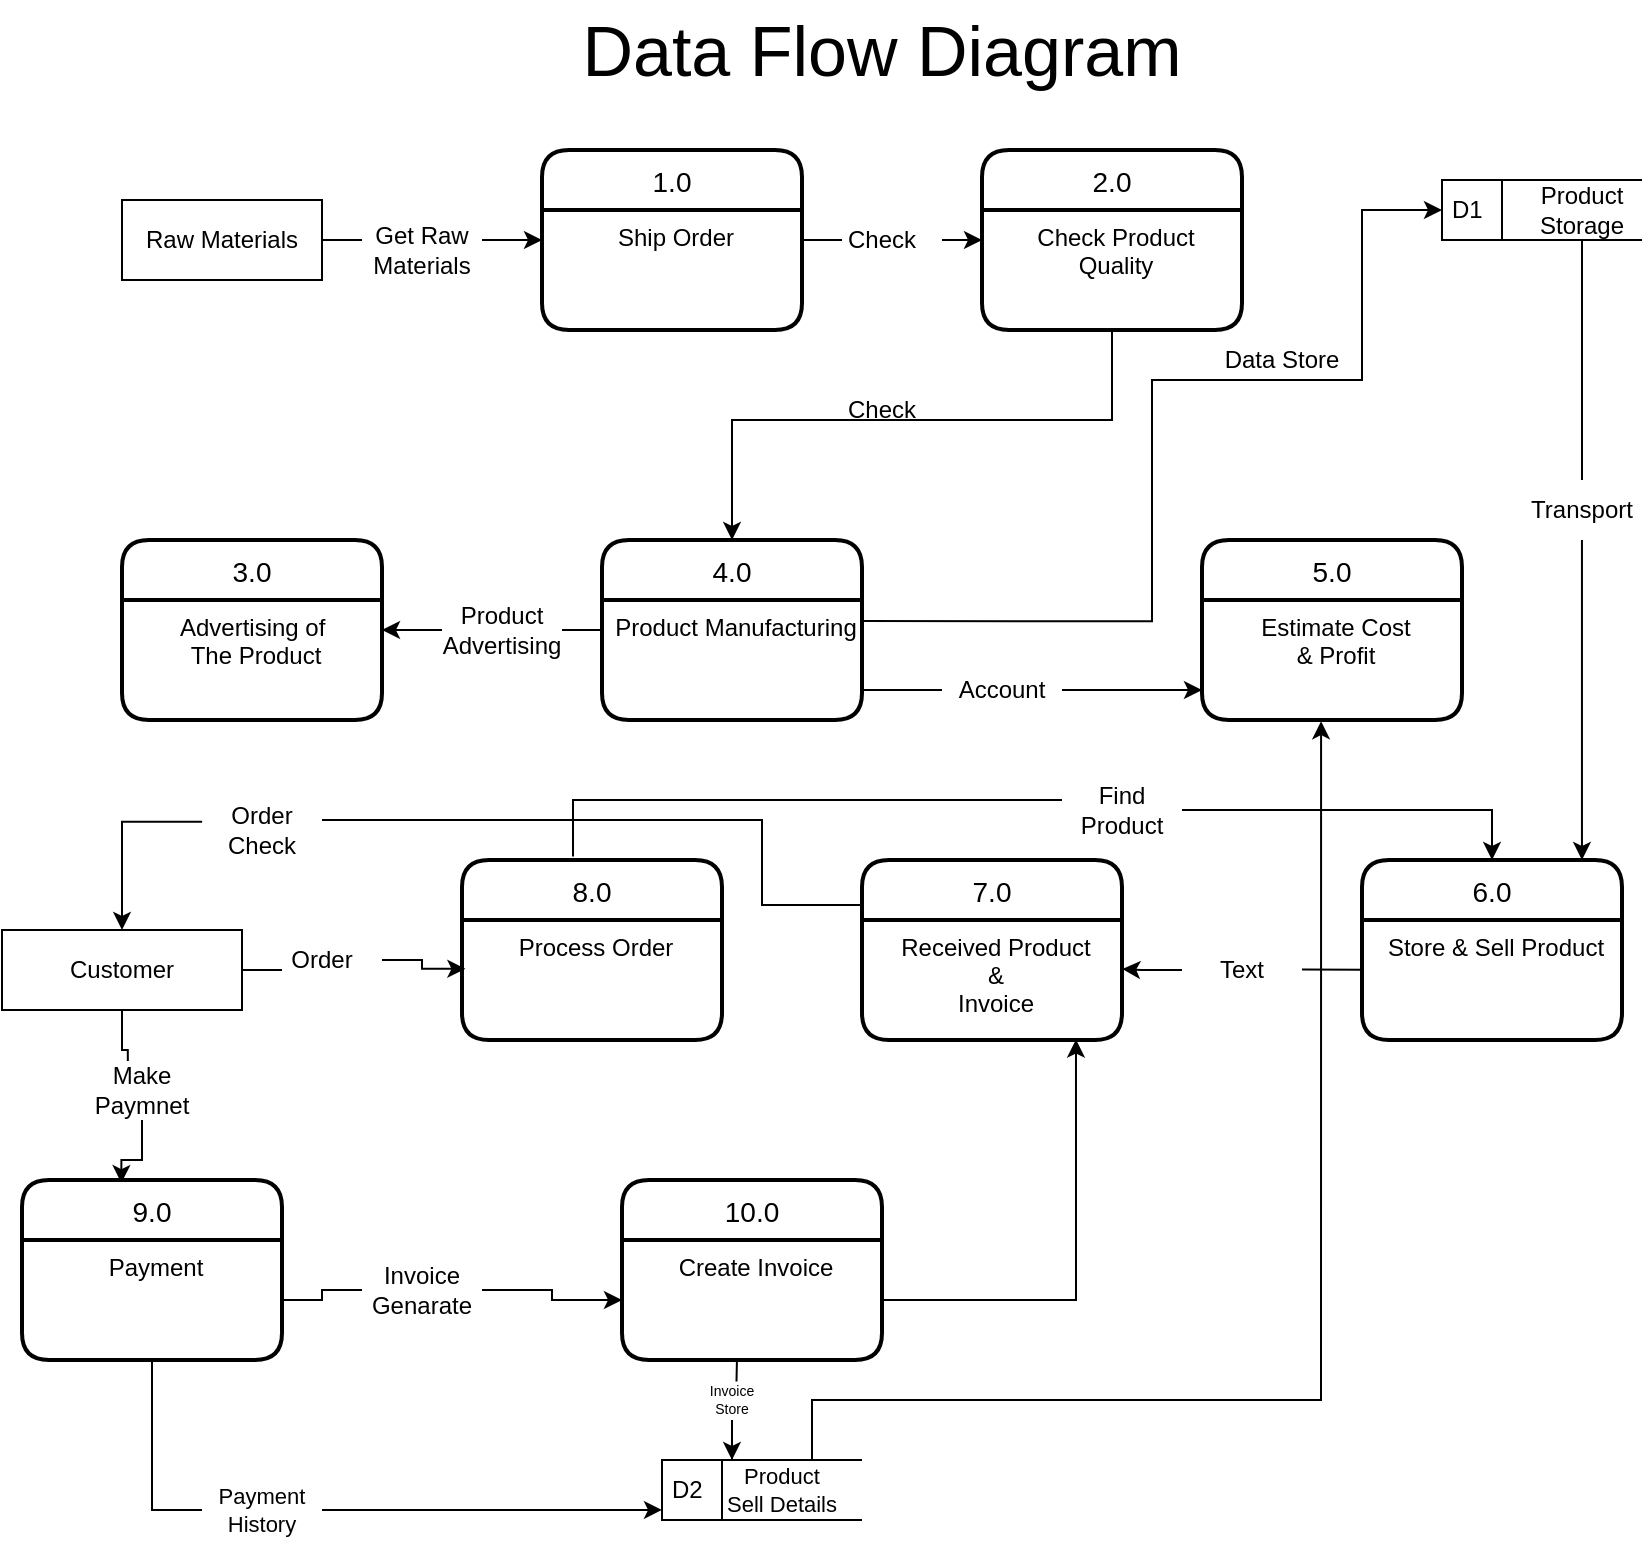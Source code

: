 <mxfile version="20.0.4" type="device"><diagram id="H6VyqFedZ4tYLSVQsxkB" name="Page-1"><mxGraphModel dx="2297" dy="867" grid="1" gridSize="10" guides="1" tooltips="1" connect="1" arrows="1" fold="1" page="1" pageScale="1" pageWidth="850" pageHeight="1100" math="0" shadow="0"><root><mxCell id="0"/><mxCell id="1" parent="0"/><mxCell id="tHhc_4k6ziMnKxx848aE-16" style="edgeStyle=orthogonalEdgeStyle;rounded=0;orthogonalLoop=1;jettySize=auto;html=1;entryX=0;entryY=0.25;entryDx=0;entryDy=0;startArrow=none;" edge="1" parent="1" source="tHhc_4k6ziMnKxx848aE-17" target="tHhc_4k6ziMnKxx848aE-15"><mxGeometry relative="1" as="geometry"><mxPoint x="230" y="150" as="targetPoint"/><Array as="points"><mxPoint x="220" y="150"/><mxPoint x="220" y="150"/></Array></mxGeometry></mxCell><mxCell id="tHhc_4k6ziMnKxx848aE-13" value="Raw Materials" style="whiteSpace=wrap;html=1;align=center;" vertex="1" parent="1"><mxGeometry x="30" y="130" width="100" height="40" as="geometry"/></mxCell><mxCell id="tHhc_4k6ziMnKxx848aE-24" style="edgeStyle=orthogonalEdgeStyle;rounded=0;orthogonalLoop=1;jettySize=auto;html=1;entryX=0;entryY=0.25;entryDx=0;entryDy=0;startArrow=none;" edge="1" parent="1" source="tHhc_4k6ziMnKxx848aE-25" target="tHhc_4k6ziMnKxx848aE-23"><mxGeometry relative="1" as="geometry"/></mxCell><mxCell id="tHhc_4k6ziMnKxx848aE-14" value="1.0" style="swimlane;childLayout=stackLayout;horizontal=1;startSize=30;horizontalStack=0;rounded=1;fontSize=14;fontStyle=0;strokeWidth=2;resizeParent=0;resizeLast=1;shadow=0;dashed=0;align=center;" vertex="1" parent="1"><mxGeometry x="240" y="105" width="130" height="90" as="geometry"/></mxCell><mxCell id="tHhc_4k6ziMnKxx848aE-15" value="Ship Order" style="align=center;strokeColor=none;fillColor=none;spacingLeft=4;fontSize=12;verticalAlign=top;resizable=0;rotatable=0;part=1;" vertex="1" parent="tHhc_4k6ziMnKxx848aE-14"><mxGeometry y="30" width="130" height="60" as="geometry"/></mxCell><mxCell id="tHhc_4k6ziMnKxx848aE-22" value="2.0" style="swimlane;childLayout=stackLayout;horizontal=1;startSize=30;horizontalStack=0;rounded=1;fontSize=14;fontStyle=0;strokeWidth=2;resizeParent=0;resizeLast=1;shadow=0;dashed=0;align=center;" vertex="1" parent="1"><mxGeometry x="460" y="105" width="130" height="90" as="geometry"/></mxCell><mxCell id="tHhc_4k6ziMnKxx848aE-23" value="Check Product&#10;Quality" style="align=center;strokeColor=none;fillColor=none;spacingLeft=4;fontSize=12;verticalAlign=top;resizable=0;rotatable=0;part=1;" vertex="1" parent="tHhc_4k6ziMnKxx848aE-22"><mxGeometry y="30" width="130" height="60" as="geometry"/></mxCell><mxCell id="tHhc_4k6ziMnKxx848aE-25" value="Check" style="text;html=1;strokeColor=none;fillColor=none;align=center;verticalAlign=middle;whiteSpace=wrap;rounded=0;" vertex="1" parent="1"><mxGeometry x="380" y="135" width="60" height="30" as="geometry"/></mxCell><mxCell id="tHhc_4k6ziMnKxx848aE-28" value="" style="edgeStyle=orthogonalEdgeStyle;rounded=0;orthogonalLoop=1;jettySize=auto;html=1;endArrow=none;" edge="1" parent="1" source="tHhc_4k6ziMnKxx848aE-14"><mxGeometry relative="1" as="geometry"><mxPoint x="370" y="150" as="sourcePoint"/><mxPoint x="390" y="150" as="targetPoint"/></mxGeometry></mxCell><mxCell id="tHhc_4k6ziMnKxx848aE-17" value="Get Raw&lt;br&gt;Materials" style="text;html=1;strokeColor=none;fillColor=none;align=center;verticalAlign=middle;whiteSpace=wrap;rounded=0;" vertex="1" parent="1"><mxGeometry x="150" y="140" width="60" height="30" as="geometry"/></mxCell><mxCell id="tHhc_4k6ziMnKxx848aE-29" value="" style="edgeStyle=orthogonalEdgeStyle;rounded=0;orthogonalLoop=1;jettySize=auto;html=1;endArrow=none;" edge="1" parent="1" source="tHhc_4k6ziMnKxx848aE-13"><mxGeometry relative="1" as="geometry"><mxPoint x="150" y="150" as="targetPoint"/><mxPoint x="130" y="150" as="sourcePoint"/></mxGeometry></mxCell><mxCell id="tHhc_4k6ziMnKxx848aE-30" value="3.0" style="swimlane;childLayout=stackLayout;horizontal=1;startSize=30;horizontalStack=0;rounded=1;fontSize=14;fontStyle=0;strokeWidth=2;resizeParent=0;resizeLast=1;shadow=0;dashed=0;align=center;" vertex="1" parent="1"><mxGeometry x="30" y="300" width="130" height="90" as="geometry"/></mxCell><mxCell id="tHhc_4k6ziMnKxx848aE-31" value="Advertising of &#10;The Product" style="align=center;strokeColor=none;fillColor=none;spacingLeft=4;fontSize=12;verticalAlign=top;resizable=0;rotatable=0;part=1;" vertex="1" parent="tHhc_4k6ziMnKxx848aE-30"><mxGeometry y="30" width="130" height="60" as="geometry"/></mxCell><mxCell id="tHhc_4k6ziMnKxx848aE-35" value="" style="edgeStyle=orthogonalEdgeStyle;rounded=0;orthogonalLoop=1;jettySize=auto;html=1;startArrow=none;" edge="1" parent="1" source="tHhc_4k6ziMnKxx848aE-36" target="tHhc_4k6ziMnKxx848aE-31"><mxGeometry relative="1" as="geometry"><Array as="points"><mxPoint x="190" y="345"/></Array></mxGeometry></mxCell><mxCell id="tHhc_4k6ziMnKxx848aE-32" value="4.0" style="swimlane;childLayout=stackLayout;horizontal=1;startSize=30;horizontalStack=0;rounded=1;fontSize=14;fontStyle=0;strokeWidth=2;resizeParent=0;resizeLast=1;shadow=0;dashed=0;align=center;" vertex="1" parent="1"><mxGeometry x="270" y="300" width="130" height="90" as="geometry"/></mxCell><mxCell id="tHhc_4k6ziMnKxx848aE-33" value="Product Manufacturing" style="align=center;strokeColor=none;fillColor=none;spacingLeft=4;fontSize=12;verticalAlign=top;resizable=0;rotatable=0;part=1;" vertex="1" parent="tHhc_4k6ziMnKxx848aE-32"><mxGeometry y="30" width="130" height="60" as="geometry"/></mxCell><mxCell id="tHhc_4k6ziMnKxx848aE-36" value="Product&lt;br&gt;Advertising" style="text;html=1;strokeColor=none;fillColor=none;align=center;verticalAlign=middle;whiteSpace=wrap;rounded=0;" vertex="1" parent="1"><mxGeometry x="190" y="330" width="60" height="30" as="geometry"/></mxCell><mxCell id="tHhc_4k6ziMnKxx848aE-37" value="" style="edgeStyle=orthogonalEdgeStyle;rounded=0;orthogonalLoop=1;jettySize=auto;html=1;endArrow=none;" edge="1" parent="1" source="tHhc_4k6ziMnKxx848aE-32" target="tHhc_4k6ziMnKxx848aE-36"><mxGeometry relative="1" as="geometry"><mxPoint x="260" y="345" as="sourcePoint"/><mxPoint x="170.0" y="345" as="targetPoint"/><Array as="points"><mxPoint x="190" y="345"/></Array></mxGeometry></mxCell><mxCell id="tHhc_4k6ziMnKxx848aE-39" style="edgeStyle=orthogonalEdgeStyle;rounded=0;orthogonalLoop=1;jettySize=auto;html=1;entryX=0.5;entryY=0;entryDx=0;entryDy=0;" edge="1" parent="1" source="tHhc_4k6ziMnKxx848aE-23" target="tHhc_4k6ziMnKxx848aE-32"><mxGeometry relative="1" as="geometry"><Array as="points"><mxPoint x="525" y="240"/><mxPoint x="335" y="240"/></Array></mxGeometry></mxCell><mxCell id="tHhc_4k6ziMnKxx848aE-41" value="Check" style="text;html=1;strokeColor=none;fillColor=none;align=center;verticalAlign=middle;whiteSpace=wrap;rounded=0;" vertex="1" parent="1"><mxGeometry x="380" y="220" width="60" height="30" as="geometry"/></mxCell><mxCell id="tHhc_4k6ziMnKxx848aE-47" value="5.0" style="swimlane;childLayout=stackLayout;horizontal=1;startSize=30;horizontalStack=0;rounded=1;fontSize=14;fontStyle=0;strokeWidth=2;resizeParent=0;resizeLast=1;shadow=0;dashed=0;align=center;" vertex="1" parent="1"><mxGeometry x="570" y="300" width="130" height="90" as="geometry"/></mxCell><mxCell id="tHhc_4k6ziMnKxx848aE-48" value="Estimate Cost&#10;&amp; Profit" style="align=center;strokeColor=none;fillColor=none;spacingLeft=4;fontSize=12;verticalAlign=top;resizable=0;rotatable=0;part=1;" vertex="1" parent="tHhc_4k6ziMnKxx848aE-47"><mxGeometry y="30" width="130" height="60" as="geometry"/></mxCell><mxCell id="tHhc_4k6ziMnKxx848aE-51" value="D1" style="html=1;dashed=0;whitespace=wrap;shape=mxgraph.dfd.dataStoreID;align=left;spacingLeft=3;points=[[0,0],[0.5,0],[1,0],[0,0.5],[1,0.5],[0,1],[0.5,1],[1,1]];" vertex="1" parent="1"><mxGeometry x="690" y="120" width="100" height="30" as="geometry"/></mxCell><mxCell id="tHhc_4k6ziMnKxx848aE-52" style="edgeStyle=orthogonalEdgeStyle;rounded=0;orthogonalLoop=1;jettySize=auto;html=1;startArrow=none;exitX=0.995;exitY=0.176;exitDx=0;exitDy=0;exitPerimeter=0;" edge="1" parent="1" source="tHhc_4k6ziMnKxx848aE-33"><mxGeometry relative="1" as="geometry"><mxPoint x="410" y="340" as="sourcePoint"/><mxPoint x="690" y="135" as="targetPoint"/><Array as="points"><mxPoint x="545" y="341"/><mxPoint x="545" y="220"/><mxPoint x="650" y="220"/><mxPoint x="650" y="135"/></Array></mxGeometry></mxCell><mxCell id="tHhc_4k6ziMnKxx848aE-71" style="edgeStyle=orthogonalEdgeStyle;rounded=0;orthogonalLoop=1;jettySize=auto;html=1;entryX=0.846;entryY=0;entryDx=0;entryDy=0;entryPerimeter=0;startArrow=none;" edge="1" parent="1" source="tHhc_4k6ziMnKxx848aE-72" target="tHhc_4k6ziMnKxx848aE-63"><mxGeometry relative="1" as="geometry"/></mxCell><mxCell id="tHhc_4k6ziMnKxx848aE-53" value="Product Storage" style="text;html=1;strokeColor=none;fillColor=none;align=center;verticalAlign=middle;whiteSpace=wrap;rounded=0;" vertex="1" parent="1"><mxGeometry x="730" y="120" width="60" height="30" as="geometry"/></mxCell><mxCell id="tHhc_4k6ziMnKxx848aE-55" style="edgeStyle=orthogonalEdgeStyle;rounded=0;orthogonalLoop=1;jettySize=auto;html=1;exitX=1;exitY=0.5;exitDx=0;exitDy=0;entryX=0;entryY=0.75;entryDx=0;entryDy=0;startArrow=none;" edge="1" parent="1" source="tHhc_4k6ziMnKxx848aE-56" target="tHhc_4k6ziMnKxx848aE-48"><mxGeometry relative="1" as="geometry"><Array as="points"><mxPoint x="520" y="375"/><mxPoint x="520" y="375"/></Array></mxGeometry></mxCell><mxCell id="tHhc_4k6ziMnKxx848aE-56" value="Account" style="text;html=1;strokeColor=none;fillColor=none;align=center;verticalAlign=middle;whiteSpace=wrap;rounded=0;" vertex="1" parent="1"><mxGeometry x="440" y="360" width="60" height="30" as="geometry"/></mxCell><mxCell id="tHhc_4k6ziMnKxx848aE-58" value="" style="edgeStyle=orthogonalEdgeStyle;rounded=0;orthogonalLoop=1;jettySize=auto;html=1;exitX=1;exitY=0.75;exitDx=0;exitDy=0;entryX=0;entryY=0.5;entryDx=0;entryDy=0;endArrow=none;" edge="1" parent="1" source="tHhc_4k6ziMnKxx848aE-33" target="tHhc_4k6ziMnKxx848aE-56"><mxGeometry relative="1" as="geometry"><mxPoint x="400" y="375" as="sourcePoint"/><mxPoint x="570" y="375" as="targetPoint"/><Array as="points"><mxPoint x="430" y="375"/><mxPoint x="430" y="375"/></Array></mxGeometry></mxCell><mxCell id="tHhc_4k6ziMnKxx848aE-59" value="Data Store" style="text;html=1;strokeColor=none;fillColor=none;align=center;verticalAlign=middle;whiteSpace=wrap;rounded=0;" vertex="1" parent="1"><mxGeometry x="580" y="195" width="60" height="30" as="geometry"/></mxCell><mxCell id="tHhc_4k6ziMnKxx848aE-63" value="6.0" style="swimlane;childLayout=stackLayout;horizontal=1;startSize=30;horizontalStack=0;rounded=1;fontSize=14;fontStyle=0;strokeWidth=2;resizeParent=0;resizeLast=1;shadow=0;dashed=0;align=center;" vertex="1" parent="1"><mxGeometry x="650" y="460" width="130" height="90" as="geometry"/></mxCell><mxCell id="tHhc_4k6ziMnKxx848aE-64" value="Store &amp; Sell Product" style="align=center;strokeColor=none;fillColor=none;spacingLeft=4;fontSize=12;verticalAlign=top;resizable=0;rotatable=0;part=1;" vertex="1" parent="tHhc_4k6ziMnKxx848aE-63"><mxGeometry y="30" width="130" height="60" as="geometry"/></mxCell><mxCell id="tHhc_4k6ziMnKxx848aE-66" value="7.0" style="swimlane;childLayout=stackLayout;horizontal=1;startSize=30;horizontalStack=0;rounded=1;fontSize=14;fontStyle=0;strokeWidth=2;resizeParent=0;resizeLast=1;shadow=0;dashed=0;align=center;" vertex="1" parent="1"><mxGeometry x="400" y="460" width="130" height="90" as="geometry"/></mxCell><mxCell id="tHhc_4k6ziMnKxx848aE-67" value="Received Product&#10;&amp;&#10;Invoice" style="align=center;strokeColor=none;fillColor=none;spacingLeft=4;fontSize=12;verticalAlign=top;resizable=0;rotatable=0;part=1;" vertex="1" parent="tHhc_4k6ziMnKxx848aE-66"><mxGeometry y="30" width="130" height="60" as="geometry"/></mxCell><mxCell id="tHhc_4k6ziMnKxx848aE-68" style="edgeStyle=orthogonalEdgeStyle;rounded=0;orthogonalLoop=1;jettySize=auto;html=1;entryX=1.001;entryY=0.408;entryDx=0;entryDy=0;startArrow=none;entryPerimeter=0;" edge="1" parent="1" source="tHhc_4k6ziMnKxx848aE-69" target="tHhc_4k6ziMnKxx848aE-67"><mxGeometry relative="1" as="geometry"/></mxCell><mxCell id="tHhc_4k6ziMnKxx848aE-69" value="Text" style="text;html=1;strokeColor=none;fillColor=none;align=center;verticalAlign=middle;whiteSpace=wrap;rounded=0;" vertex="1" parent="1"><mxGeometry x="560" y="500" width="60" height="30" as="geometry"/></mxCell><mxCell id="tHhc_4k6ziMnKxx848aE-70" value="" style="edgeStyle=orthogonalEdgeStyle;rounded=0;orthogonalLoop=1;jettySize=auto;html=1;entryX=1;entryY=0.5;entryDx=0;entryDy=0;endArrow=none;exitX=0.003;exitY=0.414;exitDx=0;exitDy=0;exitPerimeter=0;" edge="1" parent="1" source="tHhc_4k6ziMnKxx848aE-64" target="tHhc_4k6ziMnKxx848aE-69"><mxGeometry relative="1" as="geometry"><mxPoint x="650.0" y="520" as="sourcePoint"/><mxPoint x="530.0" y="520" as="targetPoint"/></mxGeometry></mxCell><mxCell id="tHhc_4k6ziMnKxx848aE-72" value="Transport" style="text;html=1;strokeColor=none;fillColor=none;align=center;verticalAlign=middle;whiteSpace=wrap;rounded=0;" vertex="1" parent="1"><mxGeometry x="730" y="270" width="60" height="30" as="geometry"/></mxCell><mxCell id="tHhc_4k6ziMnKxx848aE-73" value="" style="edgeStyle=orthogonalEdgeStyle;rounded=0;orthogonalLoop=1;jettySize=auto;html=1;entryX=0.5;entryY=0;entryDx=0;entryDy=0;endArrow=none;" edge="1" parent="1" source="tHhc_4k6ziMnKxx848aE-53" target="tHhc_4k6ziMnKxx848aE-72"><mxGeometry relative="1" as="geometry"><mxPoint x="759.98" y="150" as="sourcePoint"/><mxPoint x="759.98" y="460" as="targetPoint"/><Array as="points"/></mxGeometry></mxCell><mxCell id="tHhc_4k6ziMnKxx848aE-74" value="8.0" style="swimlane;childLayout=stackLayout;horizontal=1;startSize=30;horizontalStack=0;rounded=1;fontSize=14;fontStyle=0;strokeWidth=2;resizeParent=0;resizeLast=1;shadow=0;dashed=0;align=center;" vertex="1" parent="1"><mxGeometry x="200" y="460" width="130" height="90" as="geometry"/></mxCell><mxCell id="tHhc_4k6ziMnKxx848aE-75" value="Process Order" style="align=center;strokeColor=none;fillColor=none;spacingLeft=4;fontSize=12;verticalAlign=top;resizable=0;rotatable=0;part=1;" vertex="1" parent="tHhc_4k6ziMnKxx848aE-74"><mxGeometry y="30" width="130" height="60" as="geometry"/></mxCell><mxCell id="tHhc_4k6ziMnKxx848aE-83" style="edgeStyle=orthogonalEdgeStyle;rounded=0;orthogonalLoop=1;jettySize=auto;html=1;entryX=0.5;entryY=0;entryDx=0;entryDy=0;" edge="1" parent="1" source="tHhc_4k6ziMnKxx848aE-78" target="tHhc_4k6ziMnKxx848aE-63"><mxGeometry relative="1" as="geometry"><mxPoint x="690" y="430" as="targetPoint"/></mxGeometry></mxCell><mxCell id="tHhc_4k6ziMnKxx848aE-78" value="Find Product" style="text;html=1;strokeColor=none;fillColor=none;align=center;verticalAlign=middle;whiteSpace=wrap;rounded=0;" vertex="1" parent="1"><mxGeometry x="500" y="420" width="60" height="30" as="geometry"/></mxCell><mxCell id="tHhc_4k6ziMnKxx848aE-90" value="" style="endArrow=none;html=1;rounded=0;exitX=0.427;exitY=-0.02;exitDx=0;exitDy=0;exitPerimeter=0;edgeStyle=orthogonalEdgeStyle;" edge="1" parent="1" source="tHhc_4k6ziMnKxx848aE-74"><mxGeometry width="50" height="50" relative="1" as="geometry"><mxPoint x="220" y="460" as="sourcePoint"/><mxPoint x="500" y="430" as="targetPoint"/><Array as="points"><mxPoint x="256" y="430"/></Array></mxGeometry></mxCell><mxCell id="tHhc_4k6ziMnKxx848aE-96" style="edgeStyle=orthogonalEdgeStyle;rounded=0;orthogonalLoop=1;jettySize=auto;html=1;entryX=0.013;entryY=0.407;entryDx=0;entryDy=0;entryPerimeter=0;startArrow=none;exitX=1;exitY=0.5;exitDx=0;exitDy=0;" edge="1" parent="1" source="tHhc_4k6ziMnKxx848aE-97" target="tHhc_4k6ziMnKxx848aE-75"><mxGeometry relative="1" as="geometry"><Array as="points"><mxPoint x="180" y="510"/><mxPoint x="180" y="514"/></Array></mxGeometry></mxCell><mxCell id="tHhc_4k6ziMnKxx848aE-101" style="edgeStyle=orthogonalEdgeStyle;rounded=0;orthogonalLoop=1;jettySize=auto;html=1;entryX=0.382;entryY=0.017;entryDx=0;entryDy=0;entryPerimeter=0;startArrow=none;" edge="1" parent="1" source="tHhc_4k6ziMnKxx848aE-104" target="tHhc_4k6ziMnKxx848aE-99"><mxGeometry relative="1" as="geometry"/></mxCell><mxCell id="tHhc_4k6ziMnKxx848aE-91" value="Customer" style="rounded=0;whiteSpace=wrap;html=1;" vertex="1" parent="1"><mxGeometry x="-30" y="495" width="120" height="40" as="geometry"/></mxCell><mxCell id="tHhc_4k6ziMnKxx848aE-92" style="edgeStyle=orthogonalEdgeStyle;rounded=0;orthogonalLoop=1;jettySize=auto;html=1;entryX=0.5;entryY=0;entryDx=0;entryDy=0;exitX=0.001;exitY=0.362;exitDx=0;exitDy=0;startArrow=none;exitPerimeter=0;" edge="1" parent="1" source="tHhc_4k6ziMnKxx848aE-93" target="tHhc_4k6ziMnKxx848aE-91"><mxGeometry relative="1" as="geometry"><Array as="points"><mxPoint x="30" y="441"/></Array></mxGeometry></mxCell><mxCell id="tHhc_4k6ziMnKxx848aE-93" value="Order Check" style="text;html=1;strokeColor=none;fillColor=none;align=center;verticalAlign=middle;whiteSpace=wrap;rounded=0;" vertex="1" parent="1"><mxGeometry x="70" y="430" width="60" height="30" as="geometry"/></mxCell><mxCell id="tHhc_4k6ziMnKxx848aE-94" value="" style="edgeStyle=orthogonalEdgeStyle;rounded=0;orthogonalLoop=1;jettySize=auto;html=1;exitX=0;exitY=0.25;exitDx=0;exitDy=0;endArrow=none;" edge="1" parent="1" source="tHhc_4k6ziMnKxx848aE-66"><mxGeometry relative="1" as="geometry"><mxPoint x="400" y="490" as="sourcePoint"/><mxPoint x="130" y="440" as="targetPoint"/><Array as="points"><mxPoint x="350" y="482"/><mxPoint x="350" y="440"/></Array></mxGeometry></mxCell><mxCell id="tHhc_4k6ziMnKxx848aE-97" value="Order" style="text;html=1;strokeColor=none;fillColor=none;align=center;verticalAlign=middle;whiteSpace=wrap;rounded=0;" vertex="1" parent="1"><mxGeometry x="100" y="495" width="60" height="30" as="geometry"/></mxCell><mxCell id="tHhc_4k6ziMnKxx848aE-98" value="" style="edgeStyle=orthogonalEdgeStyle;rounded=0;orthogonalLoop=1;jettySize=auto;html=1;endArrow=none;" edge="1" parent="1" source="tHhc_4k6ziMnKxx848aE-91"><mxGeometry relative="1" as="geometry"><mxPoint x="90" y="515" as="sourcePoint"/><mxPoint x="110" y="515" as="targetPoint"/></mxGeometry></mxCell><mxCell id="tHhc_4k6ziMnKxx848aE-99" value="9.0" style="swimlane;childLayout=stackLayout;horizontal=1;startSize=30;horizontalStack=0;rounded=1;fontSize=14;fontStyle=0;strokeWidth=2;resizeParent=0;resizeLast=1;shadow=0;dashed=0;align=center;" vertex="1" parent="1"><mxGeometry x="-20" y="620" width="130" height="90" as="geometry"/></mxCell><mxCell id="tHhc_4k6ziMnKxx848aE-100" value="Payment" style="align=center;strokeColor=none;fillColor=none;spacingLeft=4;fontSize=12;verticalAlign=top;resizable=0;rotatable=0;part=1;" vertex="1" parent="tHhc_4k6ziMnKxx848aE-99"><mxGeometry y="30" width="130" height="60" as="geometry"/></mxCell><mxCell id="tHhc_4k6ziMnKxx848aE-104" value="Make Paymnet" style="text;html=1;strokeColor=none;fillColor=none;align=center;verticalAlign=middle;whiteSpace=wrap;rounded=0;" vertex="1" parent="1"><mxGeometry x="10" y="560" width="60" height="30" as="geometry"/></mxCell><mxCell id="tHhc_4k6ziMnKxx848aE-105" value="" style="edgeStyle=orthogonalEdgeStyle;rounded=0;orthogonalLoop=1;jettySize=auto;html=1;entryX=0.382;entryY=0.017;entryDx=0;entryDy=0;entryPerimeter=0;endArrow=none;" edge="1" parent="1" source="tHhc_4k6ziMnKxx848aE-91" target="tHhc_4k6ziMnKxx848aE-104"><mxGeometry relative="1" as="geometry"><mxPoint x="30" y="535" as="sourcePoint"/><mxPoint x="29.66" y="621.53" as="targetPoint"/></mxGeometry></mxCell><mxCell id="tHhc_4k6ziMnKxx848aE-106" value="10.0" style="swimlane;childLayout=stackLayout;horizontal=1;startSize=30;horizontalStack=0;rounded=1;fontSize=14;fontStyle=0;strokeWidth=2;resizeParent=0;resizeLast=1;shadow=0;dashed=0;align=center;" vertex="1" parent="1"><mxGeometry x="280" y="620" width="130" height="90" as="geometry"/></mxCell><mxCell id="tHhc_4k6ziMnKxx848aE-107" value="Create Invoice" style="align=center;strokeColor=none;fillColor=none;spacingLeft=4;fontSize=12;verticalAlign=top;resizable=0;rotatable=0;part=1;" vertex="1" parent="tHhc_4k6ziMnKxx848aE-106"><mxGeometry y="30" width="130" height="60" as="geometry"/></mxCell><mxCell id="tHhc_4k6ziMnKxx848aE-109" style="edgeStyle=orthogonalEdgeStyle;rounded=0;orthogonalLoop=1;jettySize=auto;html=1;entryX=0;entryY=0.5;entryDx=0;entryDy=0;startArrow=none;" edge="1" parent="1" source="tHhc_4k6ziMnKxx848aE-110" target="tHhc_4k6ziMnKxx848aE-107"><mxGeometry relative="1" as="geometry"/></mxCell><mxCell id="tHhc_4k6ziMnKxx848aE-110" value="Invoice&lt;br&gt;Genarate" style="text;html=1;strokeColor=none;fillColor=none;align=center;verticalAlign=middle;whiteSpace=wrap;rounded=0;" vertex="1" parent="1"><mxGeometry x="150" y="660" width="60" height="30" as="geometry"/></mxCell><mxCell id="tHhc_4k6ziMnKxx848aE-111" value="" style="edgeStyle=orthogonalEdgeStyle;rounded=0;orthogonalLoop=1;jettySize=auto;html=1;entryX=0;entryY=0.5;entryDx=0;entryDy=0;endArrow=none;" edge="1" parent="1" source="tHhc_4k6ziMnKxx848aE-100" target="tHhc_4k6ziMnKxx848aE-110"><mxGeometry relative="1" as="geometry"><mxPoint x="110" y="680" as="sourcePoint"/><mxPoint x="280" y="680" as="targetPoint"/></mxGeometry></mxCell><mxCell id="tHhc_4k6ziMnKxx848aE-112" style="edgeStyle=orthogonalEdgeStyle;rounded=0;orthogonalLoop=1;jettySize=auto;html=1;entryX=0.823;entryY=0.996;entryDx=0;entryDy=0;entryPerimeter=0;" edge="1" parent="1" source="tHhc_4k6ziMnKxx848aE-107" target="tHhc_4k6ziMnKxx848aE-67"><mxGeometry relative="1" as="geometry"><Array as="points"><mxPoint x="507" y="680"/></Array></mxGeometry></mxCell><mxCell id="tHhc_4k6ziMnKxx848aE-113" value="D2" style="html=1;dashed=0;whitespace=wrap;shape=mxgraph.dfd.dataStoreID;align=left;spacingLeft=3;points=[[0,0],[0.5,0],[1,0],[0,0.5],[1,0.5],[0,1],[0.5,1],[1,1]];" vertex="1" parent="1"><mxGeometry x="300" y="760" width="100" height="30" as="geometry"/></mxCell><mxCell id="tHhc_4k6ziMnKxx848aE-117" style="edgeStyle=orthogonalEdgeStyle;rounded=0;orthogonalLoop=1;jettySize=auto;html=1;exitX=0.75;exitY=0;exitDx=0;exitDy=0;entryX=0.458;entryY=1.01;entryDx=0;entryDy=0;entryPerimeter=0;fontSize=11;" edge="1" parent="1" source="tHhc_4k6ziMnKxx848aE-114" target="tHhc_4k6ziMnKxx848aE-48"><mxGeometry relative="1" as="geometry"><Array as="points"><mxPoint x="375" y="730"/><mxPoint x="630" y="730"/></Array></mxGeometry></mxCell><mxCell id="tHhc_4k6ziMnKxx848aE-114" value="Product Sell Details" style="text;html=1;strokeColor=none;fillColor=none;align=center;verticalAlign=middle;whiteSpace=wrap;rounded=0;fontSize=11;" vertex="1" parent="1"><mxGeometry x="330" y="760" width="60" height="30" as="geometry"/></mxCell><mxCell id="tHhc_4k6ziMnKxx848aE-121" style="edgeStyle=orthogonalEdgeStyle;rounded=0;orthogonalLoop=1;jettySize=auto;html=1;entryX=0;entryY=0.833;entryDx=0;entryDy=0;entryPerimeter=0;fontSize=11;" edge="1" parent="1" source="tHhc_4k6ziMnKxx848aE-118" target="tHhc_4k6ziMnKxx848aE-113"><mxGeometry relative="1" as="geometry"/></mxCell><mxCell id="tHhc_4k6ziMnKxx848aE-118" value="Payment History" style="text;html=1;strokeColor=none;fillColor=none;align=center;verticalAlign=middle;whiteSpace=wrap;rounded=0;fontSize=11;" vertex="1" parent="1"><mxGeometry x="70" y="770" width="60" height="30" as="geometry"/></mxCell><mxCell id="tHhc_4k6ziMnKxx848aE-120" value="" style="endArrow=none;html=1;rounded=0;fontSize=11;entryX=0.5;entryY=1;entryDx=0;entryDy=0;exitX=0;exitY=0.5;exitDx=0;exitDy=0;edgeStyle=orthogonalEdgeStyle;" edge="1" parent="1" source="tHhc_4k6ziMnKxx848aE-118" target="tHhc_4k6ziMnKxx848aE-99"><mxGeometry width="50" height="50" relative="1" as="geometry"><mxPoint x="10" y="750" as="sourcePoint"/><mxPoint x="60" y="700" as="targetPoint"/></mxGeometry></mxCell><mxCell id="tHhc_4k6ziMnKxx848aE-125" style="edgeStyle=orthogonalEdgeStyle;rounded=0;orthogonalLoop=1;jettySize=auto;html=1;entryX=0.083;entryY=0;entryDx=0;entryDy=0;entryPerimeter=0;fontSize=7;" edge="1" parent="1" source="tHhc_4k6ziMnKxx848aE-122" target="tHhc_4k6ziMnKxx848aE-114"><mxGeometry relative="1" as="geometry"/></mxCell><mxCell id="tHhc_4k6ziMnKxx848aE-122" value="Invoice&lt;br style=&quot;font-size: 7px;&quot;&gt;Store" style="text;html=1;strokeColor=none;fillColor=none;align=center;verticalAlign=middle;whiteSpace=wrap;rounded=0;fontSize=7;" vertex="1" parent="1"><mxGeometry x="310" y="720" width="50" height="20" as="geometry"/></mxCell><mxCell id="tHhc_4k6ziMnKxx848aE-124" value="" style="endArrow=none;html=1;rounded=0;fontSize=11;entryX=0.442;entryY=1.01;entryDx=0;entryDy=0;entryPerimeter=0;exitX=0.545;exitY=0.038;exitDx=0;exitDy=0;exitPerimeter=0;" edge="1" parent="1" source="tHhc_4k6ziMnKxx848aE-122" target="tHhc_4k6ziMnKxx848aE-107"><mxGeometry width="50" height="50" relative="1" as="geometry"><mxPoint x="420" y="750" as="sourcePoint"/><mxPoint x="470" y="700" as="targetPoint"/></mxGeometry></mxCell><mxCell id="tHhc_4k6ziMnKxx848aE-126" value="Data Flow Diagram" style="text;html=1;strokeColor=none;fillColor=none;align=center;verticalAlign=middle;whiteSpace=wrap;rounded=0;fontSize=35;labelBackgroundColor=none;" vertex="1" parent="1"><mxGeometry x="40" y="30" width="740" height="50" as="geometry"/></mxCell></root></mxGraphModel></diagram></mxfile>